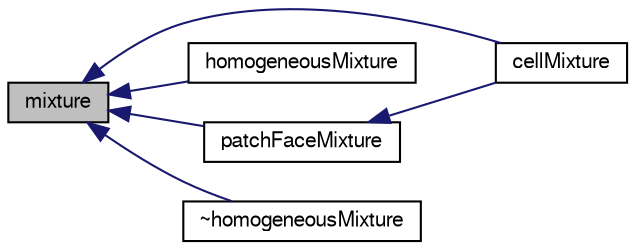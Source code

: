 digraph "mixture"
{
  bgcolor="transparent";
  edge [fontname="FreeSans",fontsize="10",labelfontname="FreeSans",labelfontsize="10"];
  node [fontname="FreeSans",fontsize="10",shape=record];
  rankdir="LR";
  Node7 [label="mixture",height=0.2,width=0.4,color="black", fillcolor="grey75", style="filled", fontcolor="black"];
  Node7 -> Node8 [dir="back",color="midnightblue",fontsize="10",style="solid",fontname="FreeSans"];
  Node8 [label="cellMixture",height=0.2,width=0.4,color="black",URL="$a30138.html#ab56d949074d4eadb6cb2f2bf0152c3f0"];
  Node7 -> Node9 [dir="back",color="midnightblue",fontsize="10",style="solid",fontname="FreeSans"];
  Node9 [label="homogeneousMixture",height=0.2,width=0.4,color="black",URL="$a30138.html#aeff6c10ff5b39304b06768bbbfa2c412",tooltip="Construct from dictionary and mesh. "];
  Node7 -> Node10 [dir="back",color="midnightblue",fontsize="10",style="solid",fontname="FreeSans"];
  Node10 [label="patchFaceMixture",height=0.2,width=0.4,color="black",URL="$a30138.html#a3837d5effc02e5f6f3fbc6cab0926ab7"];
  Node10 -> Node8 [dir="back",color="midnightblue",fontsize="10",style="solid",fontname="FreeSans"];
  Node7 -> Node11 [dir="back",color="midnightblue",fontsize="10",style="solid",fontname="FreeSans"];
  Node11 [label="~homogeneousMixture",height=0.2,width=0.4,color="black",URL="$a30138.html#a70dca6c149714a3b5e284e3c821f94d6",tooltip="Destructor. "];
}
